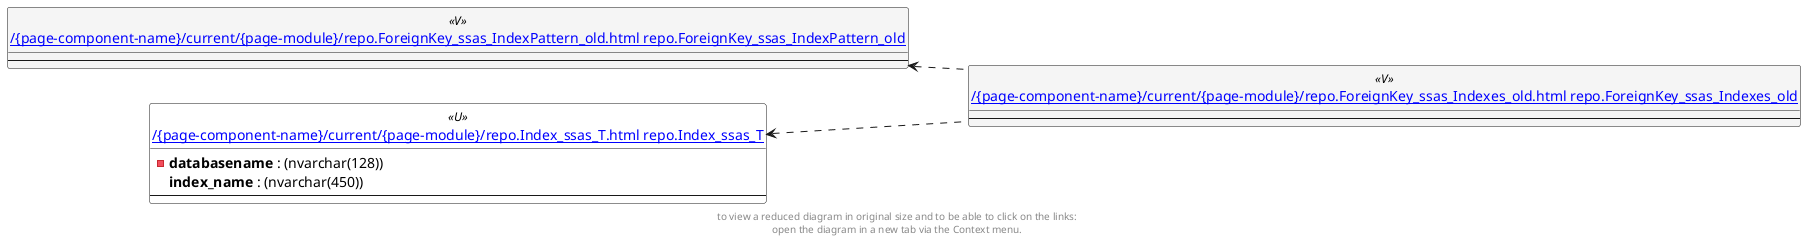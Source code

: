 @startuml
left to right direction
'top to bottom direction
hide circle
'avoide "." issues:
set namespaceSeparator none


skinparam class {
  BackgroundColor White
  BackgroundColor<<FN>> Yellow
  BackgroundColor<<FS>> Yellow
  BackgroundColor<<FT>> LightGray
  BackgroundColor<<IF>> Yellow
  BackgroundColor<<IS>> Yellow
  BackgroundColor<<P>> Aqua
  BackgroundColor<<PC>> Aqua
  BackgroundColor<<SN>> Yellow
  BackgroundColor<<SO>> SlateBlue
  BackgroundColor<<TF>> LightGray
  BackgroundColor<<TR>> Tomato
  BackgroundColor<<U>> White
  BackgroundColor<<V>> WhiteSmoke
  BackgroundColor<<X>> Aqua
}


entity "[[{site-url}/{page-component-name}/current/{page-module}/repo.ForeignKey_ssas_Indexes_old.html repo.ForeignKey_ssas_Indexes_old]]" as repo.ForeignKey_ssas_Indexes_old << V >> {
  --
}

entity "[[{site-url}/{page-component-name}/current/{page-module}/repo.ForeignKey_ssas_IndexPattern_old.html repo.ForeignKey_ssas_IndexPattern_old]]" as repo.ForeignKey_ssas_IndexPattern_old << V >> {
  --
}

entity "[[{site-url}/{page-component-name}/current/{page-module}/repo.Index_ssas_T.html repo.Index_ssas_T]]" as repo.Index_ssas_T << U >> {
  - **databasename** : (nvarchar(128))
  **index_name** : (nvarchar(450))
  --
}

repo.ForeignKey_ssas_IndexPattern_old <.. repo.ForeignKey_ssas_Indexes_old
repo.Index_ssas_T <.. repo.ForeignKey_ssas_Indexes_old
footer
to view a reduced diagram in original size and to be able to click on the links:
open the diagram in a new tab via the Context menu.
end footer

@enduml

